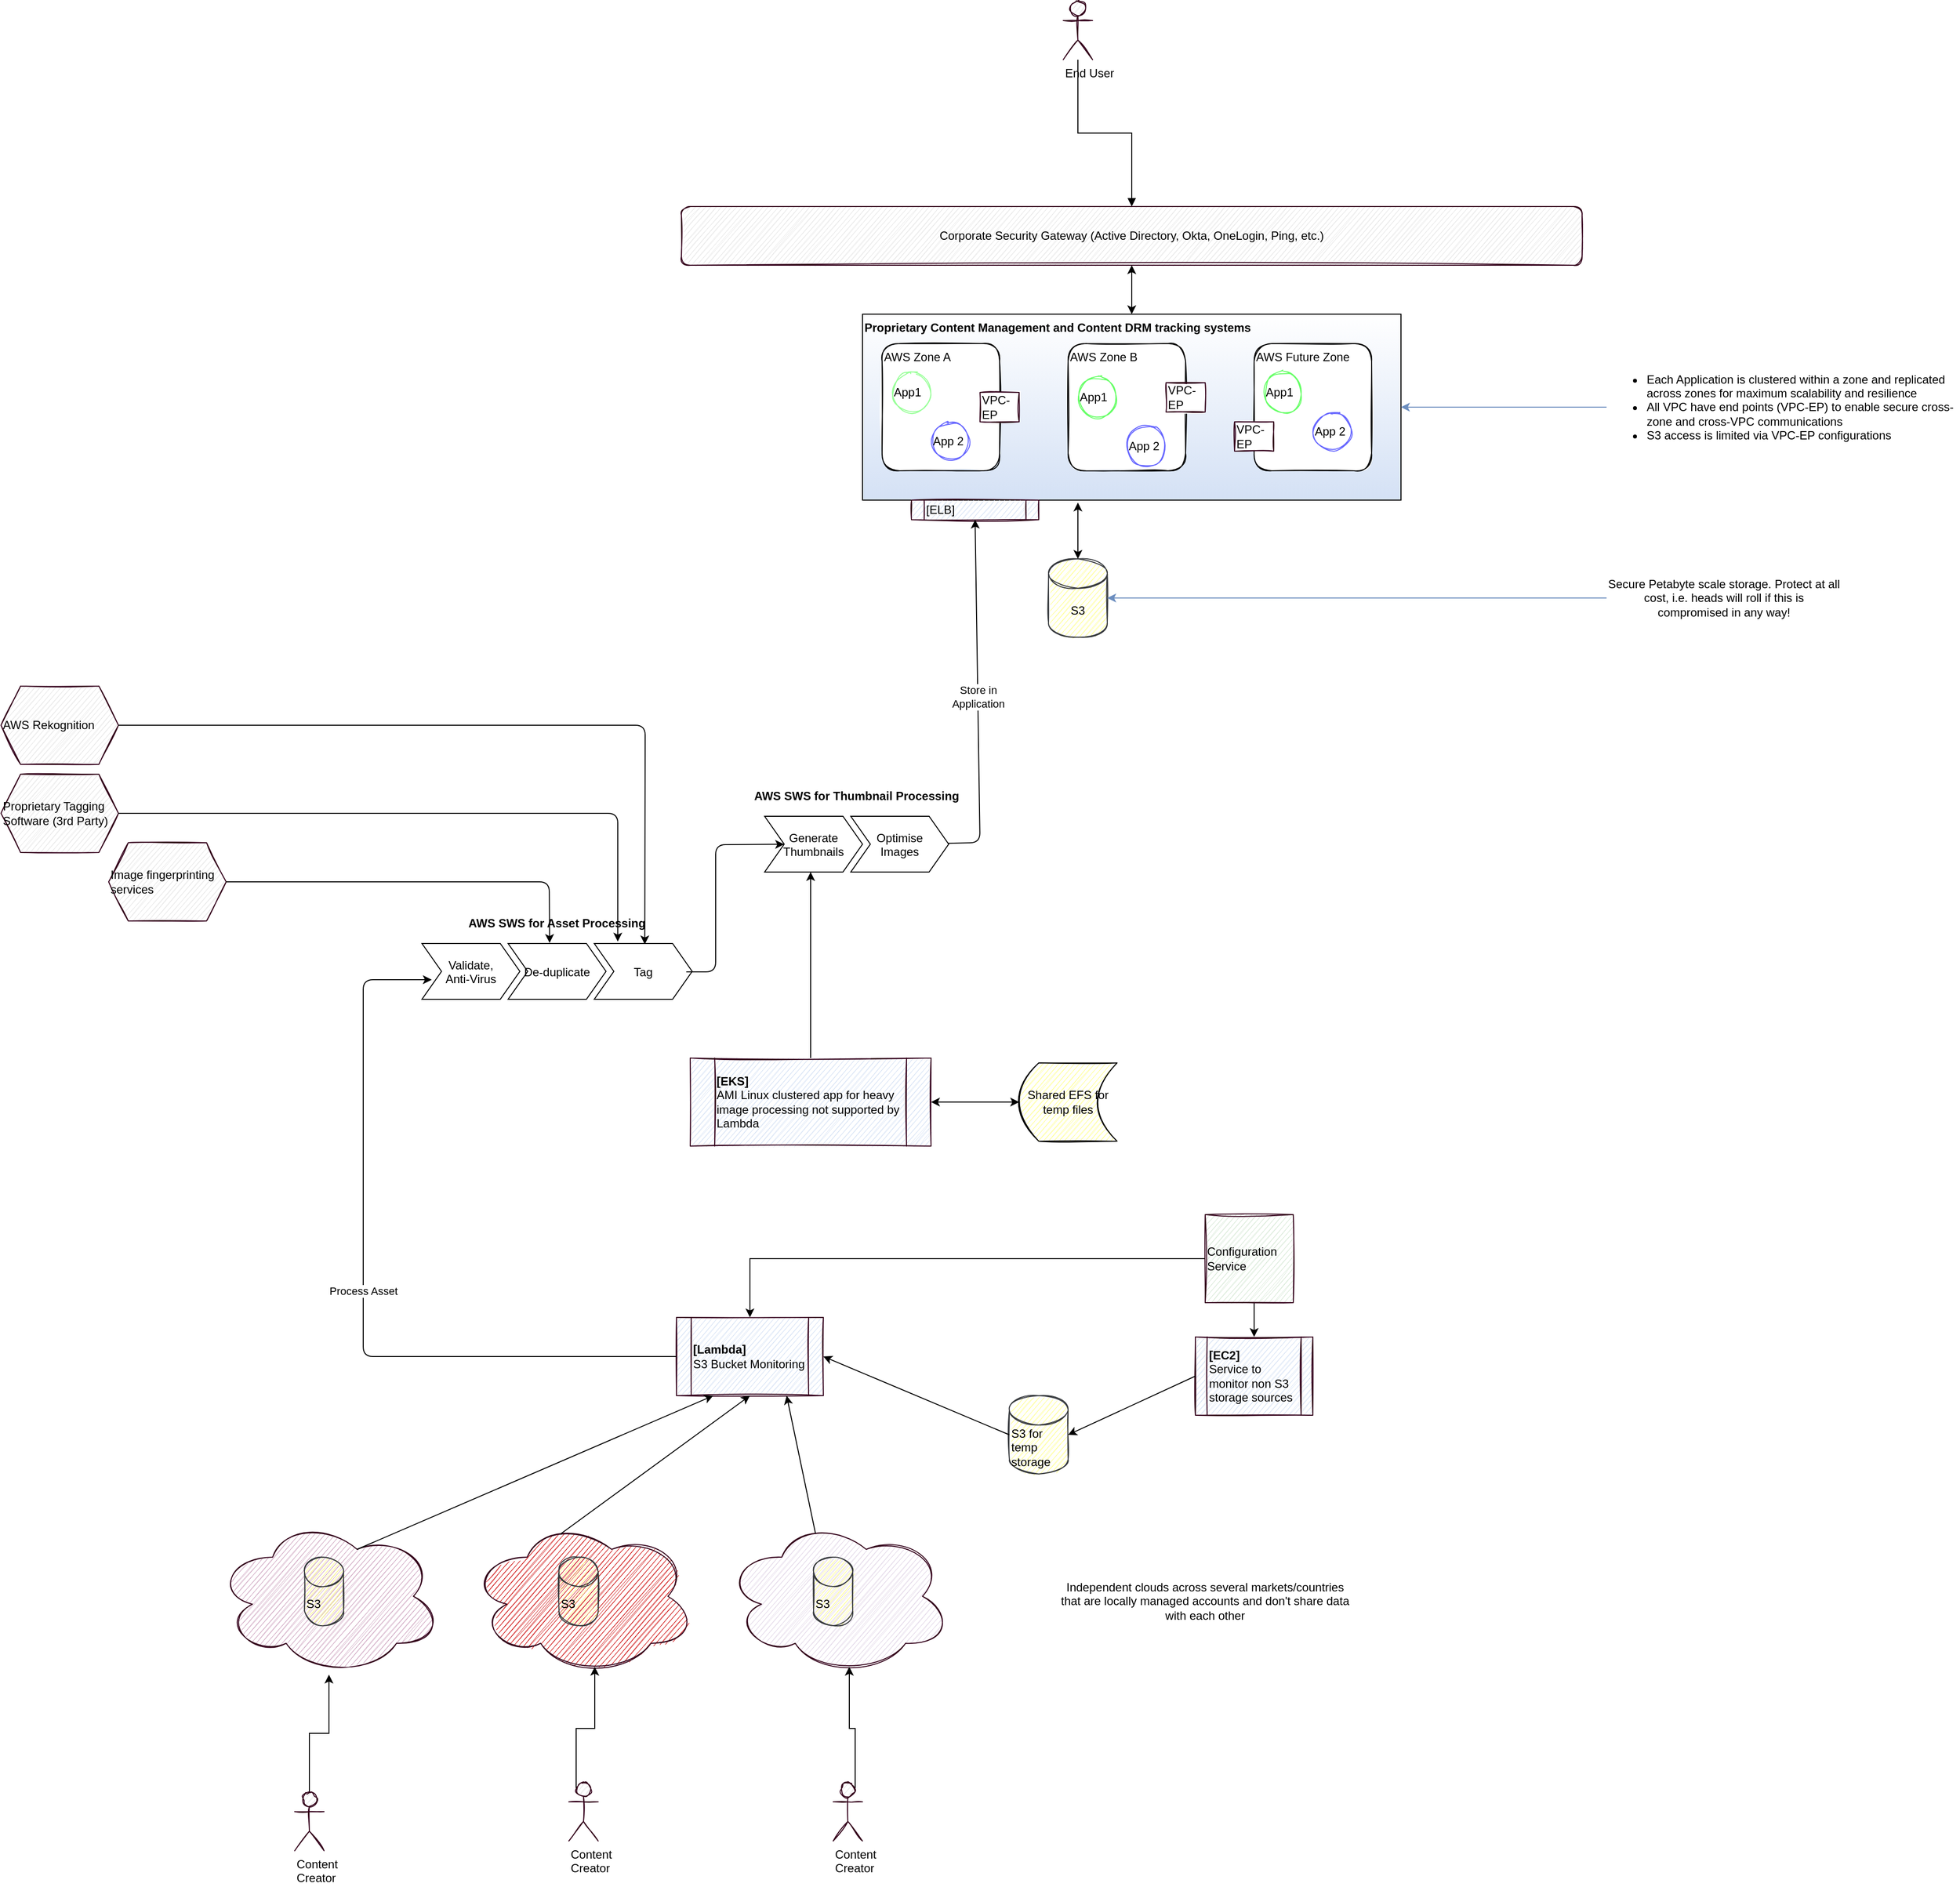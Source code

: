 <mxfile version="13.6.9" type="github">
  <diagram name="Page-1" id="5f0bae14-7c28-e335-631c-24af17079c00">
    <mxGraphModel dx="5031" dy="3089" grid="1" gridSize="10" guides="1" tooltips="1" connect="1" arrows="1" fold="1" page="1" pageScale="1" pageWidth="3000" pageHeight="2000" background="#ffffff" math="0" shadow="0">
      <root>
        <mxCell id="0" />
        <mxCell id="1" parent="0" />
        <mxCell id="GOLraGF-CfSpLIagJdrl-1" value="Proprietary Content Management and Content DRM tracking systems" style="rounded=0;whiteSpace=wrap;html=1;fontStyle=1;shadow=0;gradientColor=#D4E1F5;align=left;verticalAlign=top;" vertex="1" parent="1">
          <mxGeometry x="750" y="210" width="550" height="190" as="geometry" />
        </mxCell>
        <mxCell id="GOLraGF-CfSpLIagJdrl-5" value="AWS Zone A" style="rounded=1;whiteSpace=wrap;html=1;shadow=0;sketch=1;gradientColor=none;align=left;verticalAlign=top;" vertex="1" parent="1">
          <mxGeometry x="770" y="240" width="120" height="130" as="geometry" />
        </mxCell>
        <mxCell id="GOLraGF-CfSpLIagJdrl-7" value="AWS Future Zone" style="rounded=1;whiteSpace=wrap;html=1;shadow=0;sketch=1;gradientColor=none;align=left;verticalAlign=top;" vertex="1" parent="1">
          <mxGeometry x="1150" y="240" width="120" height="130" as="geometry" />
        </mxCell>
        <mxCell id="GOLraGF-CfSpLIagJdrl-8" value="S3" style="shape=cylinder3;whiteSpace=wrap;html=1;boundedLbl=1;backgroundOutline=1;size=15;shadow=0;sketch=1;align=center;strokeColor=#36393d;fillColor=#ffff88;" vertex="1" parent="1">
          <mxGeometry x="940" y="460" width="60" height="80" as="geometry" />
        </mxCell>
        <mxCell id="GOLraGF-CfSpLIagJdrl-11" value="Secure Petabyte scale storage. Protect at all cost, i.e. heads will roll if this is compromised in any way!" style="text;html=1;strokeColor=none;fillColor=none;align=center;verticalAlign=middle;whiteSpace=wrap;rounded=0;shadow=0;sketch=1;" vertex="1" parent="1">
          <mxGeometry x="1510" y="460" width="240" height="80" as="geometry" />
        </mxCell>
        <mxCell id="GOLraGF-CfSpLIagJdrl-12" value="" style="endArrow=classic;html=1;entryX=1;entryY=0.5;entryDx=0;entryDy=0;entryPerimeter=0;exitX=0;exitY=0.5;exitDx=0;exitDy=0;strokeColor=#6c8ebf;fillColor=#dae8fc;" edge="1" parent="1" source="GOLraGF-CfSpLIagJdrl-11" target="GOLraGF-CfSpLIagJdrl-8">
          <mxGeometry width="50" height="50" relative="1" as="geometry">
            <mxPoint x="1090" y="490" as="sourcePoint" />
            <mxPoint x="1140" y="440" as="targetPoint" />
          </mxGeometry>
        </mxCell>
        <mxCell id="GOLraGF-CfSpLIagJdrl-15" value="" style="endArrow=classic;startArrow=classic;html=1;entryX=0.4;entryY=1.013;entryDx=0;entryDy=0;entryPerimeter=0;exitX=0.5;exitY=0;exitDx=0;exitDy=0;exitPerimeter=0;" edge="1" parent="1" source="GOLraGF-CfSpLIagJdrl-8" target="GOLraGF-CfSpLIagJdrl-1">
          <mxGeometry width="50" height="50" relative="1" as="geometry">
            <mxPoint x="890" y="390" as="sourcePoint" />
            <mxPoint x="940" y="340" as="targetPoint" />
          </mxGeometry>
        </mxCell>
        <mxCell id="GOLraGF-CfSpLIagJdrl-16" value="App1" style="ellipse;whiteSpace=wrap;html=1;aspect=fixed;shadow=0;sketch=1;gradientColor=none;align=left;strokeColor=#99FF99;" vertex="1" parent="1">
          <mxGeometry x="780" y="270" width="40" height="40" as="geometry" />
        </mxCell>
        <mxCell id="GOLraGF-CfSpLIagJdrl-18" value="App1" style="ellipse;whiteSpace=wrap;html=1;aspect=fixed;shadow=0;sketch=1;gradientColor=none;align=left;strokeColor=#66FF66;" vertex="1" parent="1">
          <mxGeometry x="1160" y="270" width="40" height="40" as="geometry" />
        </mxCell>
        <mxCell id="GOLraGF-CfSpLIagJdrl-19" value="App 2" style="ellipse;whiteSpace=wrap;html=1;aspect=fixed;shadow=0;sketch=1;gradientColor=none;align=left;strokeColor=#6666FF;" vertex="1" parent="1">
          <mxGeometry x="820" y="320" width="40" height="40" as="geometry" />
        </mxCell>
        <mxCell id="GOLraGF-CfSpLIagJdrl-21" value="App 2" style="ellipse;whiteSpace=wrap;html=1;aspect=fixed;shadow=0;sketch=1;gradientColor=none;align=left;strokeColor=#6666FF;" vertex="1" parent="1">
          <mxGeometry x="1210" y="310" width="40" height="40" as="geometry" />
        </mxCell>
        <mxCell id="GOLraGF-CfSpLIagJdrl-23" value="&lt;ul&gt;&lt;li style=&quot;text-align: left&quot;&gt;Each Application is clustered within a zone and replicated across zones for maximum scalability and resilience&lt;/li&gt;&lt;li style=&quot;text-align: left&quot;&gt;All VPC have end points (VPC-EP) to enable secure cross-zone and cross-VPC communications&lt;/li&gt;&lt;li style=&quot;text-align: left&quot;&gt;S3 access is limited via VPC-EP configurations&lt;/li&gt;&lt;/ul&gt;" style="text;html=1;strokeColor=none;fillColor=none;align=center;verticalAlign=middle;whiteSpace=wrap;rounded=0;shadow=0;sketch=1;" vertex="1" parent="1">
          <mxGeometry x="1510" y="235" width="360" height="140" as="geometry" />
        </mxCell>
        <mxCell id="GOLraGF-CfSpLIagJdrl-24" value="" style="endArrow=classic;html=1;entryX=1;entryY=0.5;entryDx=0;entryDy=0;fillColor=#dae8fc;strokeColor=#6c8ebf;" edge="1" parent="1" source="GOLraGF-CfSpLIagJdrl-23" target="GOLraGF-CfSpLIagJdrl-1">
          <mxGeometry width="50" height="50" relative="1" as="geometry">
            <mxPoint x="1090" y="460" as="sourcePoint" />
            <mxPoint x="1140" y="410" as="targetPoint" />
          </mxGeometry>
        </mxCell>
        <mxCell id="GOLraGF-CfSpLIagJdrl-26" value="VPC-EP" style="rounded=0;whiteSpace=wrap;html=1;shadow=0;sketch=1;strokeColor=#33001A;gradientColor=none;align=left;" vertex="1" parent="1">
          <mxGeometry x="870" y="290" width="40" height="30" as="geometry" />
        </mxCell>
        <mxCell id="GOLraGF-CfSpLIagJdrl-27" value="" style="group" vertex="1" connectable="0" parent="1">
          <mxGeometry x="960" y="240" width="120" height="130" as="geometry" />
        </mxCell>
        <mxCell id="GOLraGF-CfSpLIagJdrl-6" value="AWS Zone B" style="rounded=1;whiteSpace=wrap;html=1;shadow=0;sketch=1;gradientColor=none;align=left;verticalAlign=top;" vertex="1" parent="GOLraGF-CfSpLIagJdrl-27">
          <mxGeometry width="120" height="130" as="geometry" />
        </mxCell>
        <mxCell id="GOLraGF-CfSpLIagJdrl-17" value="App1" style="ellipse;whiteSpace=wrap;html=1;aspect=fixed;shadow=0;sketch=1;gradientColor=none;align=left;strokeColor=#66FF66;" vertex="1" parent="GOLraGF-CfSpLIagJdrl-27">
          <mxGeometry x="10" y="35" width="40" height="40" as="geometry" />
        </mxCell>
        <mxCell id="GOLraGF-CfSpLIagJdrl-20" value="App 2" style="ellipse;whiteSpace=wrap;html=1;aspect=fixed;shadow=0;sketch=1;gradientColor=none;align=left;strokeColor=#6666FF;" vertex="1" parent="GOLraGF-CfSpLIagJdrl-27">
          <mxGeometry x="60" y="85" width="40" height="40" as="geometry" />
        </mxCell>
        <mxCell id="GOLraGF-CfSpLIagJdrl-28" value="VPC-EP" style="rounded=0;whiteSpace=wrap;html=1;shadow=0;sketch=1;strokeColor=#33001A;gradientColor=none;align=left;" vertex="1" parent="1">
          <mxGeometry x="1060" y="280" width="40" height="30" as="geometry" />
        </mxCell>
        <mxCell id="GOLraGF-CfSpLIagJdrl-29" value="VPC-EP" style="rounded=0;whiteSpace=wrap;html=1;shadow=0;sketch=1;strokeColor=#33001A;gradientColor=none;align=left;" vertex="1" parent="1">
          <mxGeometry x="1130" y="320" width="40" height="30" as="geometry" />
        </mxCell>
        <mxCell id="GOLraGF-CfSpLIagJdrl-42" value="" style="group" vertex="1" connectable="0" parent="1">
          <mxGeometry x="90" y="1440" width="1160" height="160" as="geometry" />
        </mxCell>
        <mxCell id="GOLraGF-CfSpLIagJdrl-32" value="" style="group;" vertex="1" connectable="0" parent="GOLraGF-CfSpLIagJdrl-42">
          <mxGeometry width="230" height="160" as="geometry" />
        </mxCell>
        <mxCell id="GOLraGF-CfSpLIagJdrl-30" value="" style="ellipse;shape=cloud;whiteSpace=wrap;html=1;shadow=0;sketch=1;strokeColor=#33001A;gradientColor=none;align=left;fillColor=#CDA2BE;" vertex="1" parent="GOLraGF-CfSpLIagJdrl-32">
          <mxGeometry width="230" height="160" as="geometry" />
        </mxCell>
        <mxCell id="GOLraGF-CfSpLIagJdrl-41" value="" style="group" vertex="1" connectable="0" parent="GOLraGF-CfSpLIagJdrl-32">
          <mxGeometry x="90" y="40" width="40" height="70" as="geometry" />
        </mxCell>
        <mxCell id="GOLraGF-CfSpLIagJdrl-31" value="S3" style="shape=cylinder3;whiteSpace=wrap;html=1;boundedLbl=1;backgroundOutline=1;size=15;shadow=0;sketch=1;strokeColor=#36393d;align=left;fillColor=#ffff88;" vertex="1" parent="GOLraGF-CfSpLIagJdrl-41">
          <mxGeometry width="40" height="70" as="geometry" />
        </mxCell>
        <mxCell id="GOLraGF-CfSpLIagJdrl-40" value="Independent clouds across several markets/countries that are locally managed accounts and don&#39;t share data with each other" style="text;html=1;strokeColor=none;fillColor=none;align=center;verticalAlign=middle;whiteSpace=wrap;rounded=0;shadow=0;sketch=1;" vertex="1" parent="GOLraGF-CfSpLIagJdrl-42">
          <mxGeometry x="860" y="10" width="300" height="150" as="geometry" />
        </mxCell>
        <mxCell id="GOLraGF-CfSpLIagJdrl-38" value="" style="ellipse;shape=cloud;whiteSpace=wrap;html=1;shadow=0;sketch=1;strokeColor=#33001A;gradientColor=none;align=left;fillColor=#E1D5E7;" vertex="1" parent="GOLraGF-CfSpLIagJdrl-42">
          <mxGeometry x="520" width="230" height="160" as="geometry" />
        </mxCell>
        <mxCell id="GOLraGF-CfSpLIagJdrl-39" value="S3" style="shape=cylinder3;whiteSpace=wrap;html=1;boundedLbl=1;backgroundOutline=1;size=15;shadow=0;sketch=1;strokeColor=#36393d;align=left;fillColor=#ffff88;" vertex="1" parent="GOLraGF-CfSpLIagJdrl-42">
          <mxGeometry x="610" y="40" width="40" height="70" as="geometry" />
        </mxCell>
        <mxCell id="GOLraGF-CfSpLIagJdrl-34" value="" style="ellipse;shape=cloud;whiteSpace=wrap;html=1;shadow=0;sketch=1;strokeColor=#33001A;gradientColor=none;align=left;fillColor=#CC0000;" vertex="1" parent="GOLraGF-CfSpLIagJdrl-42">
          <mxGeometry x="260" width="230" height="160" as="geometry" />
        </mxCell>
        <mxCell id="GOLraGF-CfSpLIagJdrl-35" value="S3" style="shape=cylinder3;whiteSpace=wrap;html=1;boundedLbl=1;backgroundOutline=1;size=15;shadow=0;sketch=1;strokeColor=#36393d;align=left;fillColor=#ffff88;" vertex="1" parent="GOLraGF-CfSpLIagJdrl-42">
          <mxGeometry x="350" y="40" width="40" height="70" as="geometry" />
        </mxCell>
        <mxCell id="GOLraGF-CfSpLIagJdrl-47" value="" style="edgeStyle=orthogonalEdgeStyle;rounded=0;orthogonalLoop=1;jettySize=auto;html=1;exitX=0;exitY=0.5;exitDx=0;exitDy=0;entryX=0.5;entryY=0;entryDx=0;entryDy=0;" edge="1" parent="1" source="GOLraGF-CfSpLIagJdrl-43" target="GOLraGF-CfSpLIagJdrl-44">
          <mxGeometry x="-0.154" y="25" relative="1" as="geometry">
            <mxPoint as="offset" />
          </mxGeometry>
        </mxCell>
        <mxCell id="GOLraGF-CfSpLIagJdrl-54" style="edgeStyle=orthogonalEdgeStyle;rounded=0;orthogonalLoop=1;jettySize=auto;html=1;exitX=0.5;exitY=1;exitDx=0;exitDy=0;entryX=0.5;entryY=0;entryDx=0;entryDy=0;strokeColor=#000000;" edge="1" parent="1" source="GOLraGF-CfSpLIagJdrl-43" target="GOLraGF-CfSpLIagJdrl-48">
          <mxGeometry relative="1" as="geometry" />
        </mxCell>
        <mxCell id="GOLraGF-CfSpLIagJdrl-43" value="Configuration Service" style="whiteSpace=wrap;html=1;aspect=fixed;shadow=0;sketch=1;strokeColor=#33001A;gradientColor=none;align=left;fillColor=#D5E8D4;" vertex="1" parent="1">
          <mxGeometry x="1100" y="1130" width="90" height="90" as="geometry" />
        </mxCell>
        <mxCell id="GOLraGF-CfSpLIagJdrl-44" value="&lt;b&gt;[Lambda]&lt;/b&gt;&lt;br&gt;S3 Bucket Monitoring" style="shape=process;whiteSpace=wrap;html=1;backgroundOutline=1;shadow=0;sketch=1;strokeColor=#33001A;gradientColor=none;align=left;fillColor=#D4E1F5;" vertex="1" parent="1">
          <mxGeometry x="560" y="1235" width="150" height="80" as="geometry" />
        </mxCell>
        <mxCell id="GOLraGF-CfSpLIagJdrl-48" value="&lt;b&gt;[EC2]&lt;/b&gt;&lt;br&gt;Service to monitor non S3 storage sources" style="shape=process;whiteSpace=wrap;html=1;backgroundOutline=1;shadow=0;sketch=1;strokeColor=#33001A;gradientColor=none;align=left;fillColor=#D4E1F5;" vertex="1" parent="1">
          <mxGeometry x="1090" y="1255" width="120" height="80" as="geometry" />
        </mxCell>
        <mxCell id="GOLraGF-CfSpLIagJdrl-50" value="" style="endArrow=classic;html=1;exitX=0.625;exitY=0.2;exitDx=0;exitDy=0;exitPerimeter=0;entryX=0.25;entryY=1;entryDx=0;entryDy=0;" edge="1" parent="1" source="GOLraGF-CfSpLIagJdrl-30" target="GOLraGF-CfSpLIagJdrl-44">
          <mxGeometry width="50" height="50" relative="1" as="geometry">
            <mxPoint x="320" y="1490" as="sourcePoint" />
            <mxPoint x="370" y="1440" as="targetPoint" />
          </mxGeometry>
        </mxCell>
        <mxCell id="GOLraGF-CfSpLIagJdrl-51" value="" style="endArrow=classic;html=1;strokeColor=#000000;exitX=0.4;exitY=0.1;exitDx=0;exitDy=0;exitPerimeter=0;entryX=0.5;entryY=1;entryDx=0;entryDy=0;" edge="1" parent="1" source="GOLraGF-CfSpLIagJdrl-34" target="GOLraGF-CfSpLIagJdrl-44">
          <mxGeometry width="50" height="50" relative="1" as="geometry">
            <mxPoint x="640" y="1440" as="sourcePoint" />
            <mxPoint x="970" y="1080" as="targetPoint" />
          </mxGeometry>
        </mxCell>
        <mxCell id="GOLraGF-CfSpLIagJdrl-52" value="" style="endArrow=classic;html=1;strokeColor=#000000;exitX=0.4;exitY=0.1;exitDx=0;exitDy=0;exitPerimeter=0;entryX=0.75;entryY=1;entryDx=0;entryDy=0;" edge="1" parent="1" source="GOLraGF-CfSpLIagJdrl-38" target="GOLraGF-CfSpLIagJdrl-44">
          <mxGeometry width="50" height="50" relative="1" as="geometry">
            <mxPoint x="920" y="1270" as="sourcePoint" />
            <mxPoint x="970" y="1220" as="targetPoint" />
          </mxGeometry>
        </mxCell>
        <mxCell id="GOLraGF-CfSpLIagJdrl-56" value="S3 for temp storage" style="shape=cylinder3;whiteSpace=wrap;html=1;boundedLbl=1;backgroundOutline=1;size=15;shadow=0;sketch=1;strokeColor=#36393d;fillColor=#ffff88;align=left;" vertex="1" parent="1">
          <mxGeometry x="900" y="1315" width="60" height="80" as="geometry" />
        </mxCell>
        <mxCell id="GOLraGF-CfSpLIagJdrl-58" value="" style="endArrow=classic;html=1;strokeColor=#000000;exitX=0;exitY=0.5;exitDx=0;exitDy=0;entryX=1;entryY=0.5;entryDx=0;entryDy=0;entryPerimeter=0;" edge="1" parent="1" source="GOLraGF-CfSpLIagJdrl-48" target="GOLraGF-CfSpLIagJdrl-56">
          <mxGeometry width="50" height="50" relative="1" as="geometry">
            <mxPoint x="920" y="1230" as="sourcePoint" />
            <mxPoint x="970" y="1180" as="targetPoint" />
          </mxGeometry>
        </mxCell>
        <mxCell id="GOLraGF-CfSpLIagJdrl-60" value="" style="endArrow=classic;html=1;strokeColor=#000000;exitX=0;exitY=0.5;exitDx=0;exitDy=0;exitPerimeter=0;entryX=1;entryY=0.5;entryDx=0;entryDy=0;" edge="1" parent="1" source="GOLraGF-CfSpLIagJdrl-56" target="GOLraGF-CfSpLIagJdrl-44">
          <mxGeometry width="50" height="50" relative="1" as="geometry">
            <mxPoint x="920" y="1230" as="sourcePoint" />
            <mxPoint x="970" y="1180" as="targetPoint" />
          </mxGeometry>
        </mxCell>
        <mxCell id="GOLraGF-CfSpLIagJdrl-67" value="Process Asset" style="endArrow=classic;html=1;strokeColor=#000000;exitX=0;exitY=0.5;exitDx=0;exitDy=0;entryX=0.1;entryY=0.649;entryDx=0;entryDy=0;entryPerimeter=0;" edge="1" parent="1" source="GOLraGF-CfSpLIagJdrl-44" target="GOLraGF-CfSpLIagJdrl-62">
          <mxGeometry width="50" height="50" relative="1" as="geometry">
            <mxPoint x="320" y="1130" as="sourcePoint" />
            <mxPoint x="400" y="1020" as="targetPoint" />
            <Array as="points">
              <mxPoint x="240" y="1275" />
              <mxPoint x="240" y="1040" />
              <mxPoint x="240" y="890" />
            </Array>
          </mxGeometry>
        </mxCell>
        <mxCell id="GOLraGF-CfSpLIagJdrl-68" value="AWS Rekognition" style="shape=hexagon;perimeter=hexagonPerimeter2;whiteSpace=wrap;html=1;fixedSize=1;shadow=0;sketch=1;strokeColor=#33001A;gradientColor=none;align=left;fillColor=#E6E6E6;" vertex="1" parent="1">
          <mxGeometry x="-130" y="590" width="120" height="80" as="geometry" />
        </mxCell>
        <mxCell id="GOLraGF-CfSpLIagJdrl-69" value="Proprietary Tagging Software (3rd Party)" style="shape=hexagon;perimeter=hexagonPerimeter2;whiteSpace=wrap;html=1;fixedSize=1;shadow=0;sketch=1;strokeColor=#33001A;gradientColor=none;align=left;fillColor=#E6E6E6;" vertex="1" parent="1">
          <mxGeometry x="-130" y="680" width="120" height="80" as="geometry" />
        </mxCell>
        <mxCell id="GOLraGF-CfSpLIagJdrl-70" value="" style="endArrow=classic;html=1;strokeColor=#000000;exitX=1;exitY=0.5;exitDx=0;exitDy=0;entryX=0.516;entryY=0.015;entryDx=0;entryDy=0;entryPerimeter=0;" edge="1" parent="1" source="GOLraGF-CfSpLIagJdrl-68" target="GOLraGF-CfSpLIagJdrl-64">
          <mxGeometry width="50" height="50" relative="1" as="geometry">
            <mxPoint x="50" y="650" as="sourcePoint" />
            <mxPoint x="100" y="600" as="targetPoint" />
            <Array as="points">
              <mxPoint x="528" y="630" />
            </Array>
          </mxGeometry>
        </mxCell>
        <mxCell id="GOLraGF-CfSpLIagJdrl-71" value="" style="endArrow=classic;html=1;strokeColor=#000000;exitX=1;exitY=0.5;exitDx=0;exitDy=0;" edge="1" parent="1" source="GOLraGF-CfSpLIagJdrl-69">
          <mxGeometry width="50" height="50" relative="1" as="geometry">
            <mxPoint x="110" y="740" as="sourcePoint" />
            <mxPoint x="500" y="851" as="targetPoint" />
            <Array as="points">
              <mxPoint x="500" y="720" />
            </Array>
          </mxGeometry>
        </mxCell>
        <mxCell id="GOLraGF-CfSpLIagJdrl-72" value="Image fingerprinting services" style="shape=hexagon;perimeter=hexagonPerimeter2;whiteSpace=wrap;html=1;fixedSize=1;shadow=0;sketch=1;strokeColor=#33001A;gradientColor=none;align=left;fillColor=#E6E6E6;" vertex="1" parent="1">
          <mxGeometry x="-20" y="750" width="120" height="80" as="geometry" />
        </mxCell>
        <mxCell id="GOLraGF-CfSpLIagJdrl-73" value="" style="endArrow=classic;html=1;strokeColor=#000000;exitX=1;exitY=0.5;exitDx=0;exitDy=0;entryX=0.424;entryY=-0.01;entryDx=0;entryDy=0;entryPerimeter=0;" edge="1" parent="1" source="GOLraGF-CfSpLIagJdrl-72" target="GOLraGF-CfSpLIagJdrl-63">
          <mxGeometry width="50" height="50" relative="1" as="geometry">
            <mxPoint x="170" y="810" as="sourcePoint" />
            <mxPoint x="220" y="760" as="targetPoint" />
            <Array as="points">
              <mxPoint x="430" y="790" />
            </Array>
          </mxGeometry>
        </mxCell>
        <mxCell id="GOLraGF-CfSpLIagJdrl-61" value="AWS SWS for Asset Processing" style="swimlane;childLayout=stackLayout;horizontal=1;fillColor=none;horizontalStack=1;resizeParent=1;resizeParentMax=0;resizeLast=0;collapsible=0;strokeColor=none;stackBorder=10;stackSpacing=-12;resizable=1;align=center;points=[];fontColor=#000000;shadow=0;sketch=1;" vertex="1" parent="1">
          <mxGeometry x="290" y="820" width="296" height="100" as="geometry" />
        </mxCell>
        <mxCell id="GOLraGF-CfSpLIagJdrl-62" value="Validate,&#xa;Anti-Virus" style="shape=step;perimeter=stepPerimeter;fixedSize=1;points=[];" vertex="1" parent="GOLraGF-CfSpLIagJdrl-61">
          <mxGeometry x="10" y="33" width="100" height="57" as="geometry" />
        </mxCell>
        <mxCell id="GOLraGF-CfSpLIagJdrl-63" value="De-duplicate" style="shape=step;perimeter=stepPerimeter;fixedSize=1;points=[];" vertex="1" parent="GOLraGF-CfSpLIagJdrl-61">
          <mxGeometry x="98" y="33" width="100" height="57" as="geometry" />
        </mxCell>
        <mxCell id="GOLraGF-CfSpLIagJdrl-64" value="Tag" style="shape=step;perimeter=stepPerimeter;fixedSize=1;points=[];" vertex="1" parent="GOLraGF-CfSpLIagJdrl-61">
          <mxGeometry x="186" y="33" width="100" height="57" as="geometry" />
        </mxCell>
        <mxCell id="GOLraGF-CfSpLIagJdrl-74" value="AWS SWS for Thumbnail Processing" style="swimlane;childLayout=stackLayout;horizontal=1;fillColor=none;horizontalStack=1;resizeParent=1;resizeParentMax=0;resizeLast=0;collapsible=0;strokeColor=none;stackBorder=10;stackSpacing=-12;resizable=1;align=center;points=[];fontColor=#000000;shadow=0;sketch=1;" vertex="1" parent="1">
          <mxGeometry x="640" y="690" width="208" height="100" as="geometry" />
        </mxCell>
        <mxCell id="GOLraGF-CfSpLIagJdrl-75" value="Generate &#xa;Thumbnails" style="shape=step;perimeter=stepPerimeter;fixedSize=1;points=[];" vertex="1" parent="GOLraGF-CfSpLIagJdrl-74">
          <mxGeometry x="10" y="33" width="100" height="57" as="geometry" />
        </mxCell>
        <mxCell id="GOLraGF-CfSpLIagJdrl-76" value="Optimise &#xa;Images" style="shape=step;perimeter=stepPerimeter;fixedSize=1;points=[];" vertex="1" parent="GOLraGF-CfSpLIagJdrl-74">
          <mxGeometry x="98" y="33" width="100" height="57" as="geometry" />
        </mxCell>
        <mxCell id="GOLraGF-CfSpLIagJdrl-78" value="" style="endArrow=classic;html=1;strokeColor=#000000;" edge="1" parent="1" target="GOLraGF-CfSpLIagJdrl-75">
          <mxGeometry width="50" height="50" relative="1" as="geometry">
            <mxPoint x="570" y="882" as="sourcePoint" />
            <mxPoint x="670" y="850" as="targetPoint" />
            <Array as="points">
              <mxPoint x="600" y="882" />
              <mxPoint x="600" y="752" />
            </Array>
          </mxGeometry>
        </mxCell>
        <mxCell id="GOLraGF-CfSpLIagJdrl-79" value="[ELB]" style="shape=process;whiteSpace=wrap;html=1;backgroundOutline=1;shadow=0;sketch=1;strokeColor=#33001A;gradientColor=none;align=left;fillColor=#D4E1F5;" vertex="1" parent="1">
          <mxGeometry x="800" y="400" width="130" height="20" as="geometry" />
        </mxCell>
        <mxCell id="GOLraGF-CfSpLIagJdrl-80" value="Store in &lt;br&gt;Application" style="endArrow=classic;html=1;strokeColor=#000000;entryX=0.5;entryY=1;entryDx=0;entryDy=0;" edge="1" parent="1" source="GOLraGF-CfSpLIagJdrl-76" target="GOLraGF-CfSpLIagJdrl-79">
          <mxGeometry width="50" height="50" relative="1" as="geometry">
            <mxPoint x="910" y="770" as="sourcePoint" />
            <mxPoint x="960" y="720" as="targetPoint" />
            <Array as="points">
              <mxPoint x="870" y="750" />
            </Array>
          </mxGeometry>
        </mxCell>
        <mxCell id="GOLraGF-CfSpLIagJdrl-82" value="&lt;b&gt;[EKS]&lt;/b&gt;&lt;br&gt;AMI Linux clustered app for heavy image processing not supported by Lambda" style="shape=process;whiteSpace=wrap;html=1;backgroundOutline=1;shadow=0;sketch=1;strokeColor=#33001A;gradientColor=none;align=left;fillColor=#D4E1F5;" vertex="1" parent="1">
          <mxGeometry x="574" y="970" width="246" height="90" as="geometry" />
        </mxCell>
        <mxCell id="GOLraGF-CfSpLIagJdrl-83" value="" style="endArrow=classic;html=1;strokeColor=#000000;exitX=0.5;exitY=0;exitDx=0;exitDy=0;" edge="1" parent="1" source="GOLraGF-CfSpLIagJdrl-82">
          <mxGeometry width="50" height="50" relative="1" as="geometry">
            <mxPoint x="840" y="910" as="sourcePoint" />
            <mxPoint x="697" y="780" as="targetPoint" />
          </mxGeometry>
        </mxCell>
        <mxCell id="GOLraGF-CfSpLIagJdrl-87" style="edgeStyle=orthogonalEdgeStyle;rounded=0;orthogonalLoop=1;jettySize=auto;html=1;exitX=0.5;exitY=0;exitDx=0;exitDy=0;exitPerimeter=0;strokeColor=#000000;" edge="1" parent="1" source="GOLraGF-CfSpLIagJdrl-84" target="GOLraGF-CfSpLIagJdrl-30">
          <mxGeometry relative="1" as="geometry" />
        </mxCell>
        <mxCell id="GOLraGF-CfSpLIagJdrl-84" value="Content &lt;br&gt;Creator" style="shape=umlActor;verticalLabelPosition=bottom;verticalAlign=top;html=1;outlineConnect=0;shadow=0;sketch=1;strokeColor=#33001A;fillColor=#E6E6E6;gradientColor=none;align=left;" vertex="1" parent="1">
          <mxGeometry x="170" y="1720" width="30" height="60" as="geometry" />
        </mxCell>
        <mxCell id="GOLraGF-CfSpLIagJdrl-88" style="edgeStyle=orthogonalEdgeStyle;rounded=0;orthogonalLoop=1;jettySize=auto;html=1;exitX=0.25;exitY=0.1;exitDx=0;exitDy=0;exitPerimeter=0;entryX=0.55;entryY=0.95;entryDx=0;entryDy=0;entryPerimeter=0;strokeColor=#000000;" edge="1" parent="1" source="GOLraGF-CfSpLIagJdrl-85" target="GOLraGF-CfSpLIagJdrl-34">
          <mxGeometry relative="1" as="geometry" />
        </mxCell>
        <mxCell id="GOLraGF-CfSpLIagJdrl-85" value="Content &lt;br&gt;Creator" style="shape=umlActor;verticalLabelPosition=bottom;verticalAlign=top;html=1;outlineConnect=0;shadow=0;sketch=1;strokeColor=#33001A;fillColor=#E6E6E6;gradientColor=none;align=left;" vertex="1" parent="1">
          <mxGeometry x="450" y="1710" width="30" height="60" as="geometry" />
        </mxCell>
        <mxCell id="GOLraGF-CfSpLIagJdrl-89" style="edgeStyle=orthogonalEdgeStyle;rounded=0;orthogonalLoop=1;jettySize=auto;html=1;exitX=0.75;exitY=0.1;exitDx=0;exitDy=0;exitPerimeter=0;entryX=0.55;entryY=0.95;entryDx=0;entryDy=0;entryPerimeter=0;strokeColor=#000000;" edge="1" parent="1" source="GOLraGF-CfSpLIagJdrl-86" target="GOLraGF-CfSpLIagJdrl-38">
          <mxGeometry relative="1" as="geometry" />
        </mxCell>
        <mxCell id="GOLraGF-CfSpLIagJdrl-86" value="Content &lt;br&gt;Creator" style="shape=umlActor;verticalLabelPosition=bottom;verticalAlign=top;html=1;outlineConnect=0;shadow=0;sketch=1;strokeColor=#33001A;fillColor=#E6E6E6;gradientColor=none;align=left;" vertex="1" parent="1">
          <mxGeometry x="720" y="1710" width="30" height="60" as="geometry" />
        </mxCell>
        <mxCell id="GOLraGF-CfSpLIagJdrl-90" value="Corporate Security Gateway (Active Directory, Okta, OneLogin, Ping, etc.)" style="rounded=1;whiteSpace=wrap;html=1;shadow=0;sketch=1;strokeColor=#33001A;fillColor=#E6E6E6;gradientColor=none;align=center;" vertex="1" parent="1">
          <mxGeometry x="565" y="100" width="920" height="60" as="geometry" />
        </mxCell>
        <mxCell id="GOLraGF-CfSpLIagJdrl-94" style="edgeStyle=orthogonalEdgeStyle;rounded=0;orthogonalLoop=1;jettySize=auto;html=1;strokeColor=#000000;endArrow=block;endFill=1;" edge="1" parent="1" source="GOLraGF-CfSpLIagJdrl-91" target="GOLraGF-CfSpLIagJdrl-90">
          <mxGeometry relative="1" as="geometry" />
        </mxCell>
        <mxCell id="GOLraGF-CfSpLIagJdrl-91" value="End User" style="shape=umlActor;verticalLabelPosition=bottom;verticalAlign=top;html=1;outlineConnect=0;shadow=0;sketch=1;strokeColor=#33001A;fillColor=#E6E6E6;gradientColor=none;align=left;" vertex="1" parent="1">
          <mxGeometry x="955" y="-110" width="30" height="60" as="geometry" />
        </mxCell>
        <mxCell id="GOLraGF-CfSpLIagJdrl-95" value="" style="endArrow=classic;startArrow=classic;html=1;strokeColor=#000000;entryX=0.5;entryY=1;entryDx=0;entryDy=0;exitX=0.5;exitY=0;exitDx=0;exitDy=0;" edge="1" parent="1" source="GOLraGF-CfSpLIagJdrl-1" target="GOLraGF-CfSpLIagJdrl-90">
          <mxGeometry width="50" height="50" relative="1" as="geometry">
            <mxPoint x="1010" y="210" as="sourcePoint" />
            <mxPoint x="1060" y="160" as="targetPoint" />
          </mxGeometry>
        </mxCell>
        <mxCell id="GOLraGF-CfSpLIagJdrl-98" value="Shared EFS for temp files" style="shape=dataStorage;whiteSpace=wrap;html=1;fixedSize=1;shadow=0;sketch=1;fillColor=#FFFF88;gradientColor=none;align=center;" vertex="1" parent="1">
          <mxGeometry x="910" y="975" width="100" height="80" as="geometry" />
        </mxCell>
        <mxCell id="GOLraGF-CfSpLIagJdrl-99" value="" style="endArrow=classic;startArrow=classic;html=1;strokeColor=#000000;exitX=1;exitY=0.5;exitDx=0;exitDy=0;entryX=0;entryY=0.5;entryDx=0;entryDy=0;" edge="1" parent="1" source="GOLraGF-CfSpLIagJdrl-82" target="GOLraGF-CfSpLIagJdrl-98">
          <mxGeometry width="50" height="50" relative="1" as="geometry">
            <mxPoint x="830" y="1030" as="sourcePoint" />
            <mxPoint x="880" y="980" as="targetPoint" />
          </mxGeometry>
        </mxCell>
      </root>
    </mxGraphModel>
  </diagram>
</mxfile>
